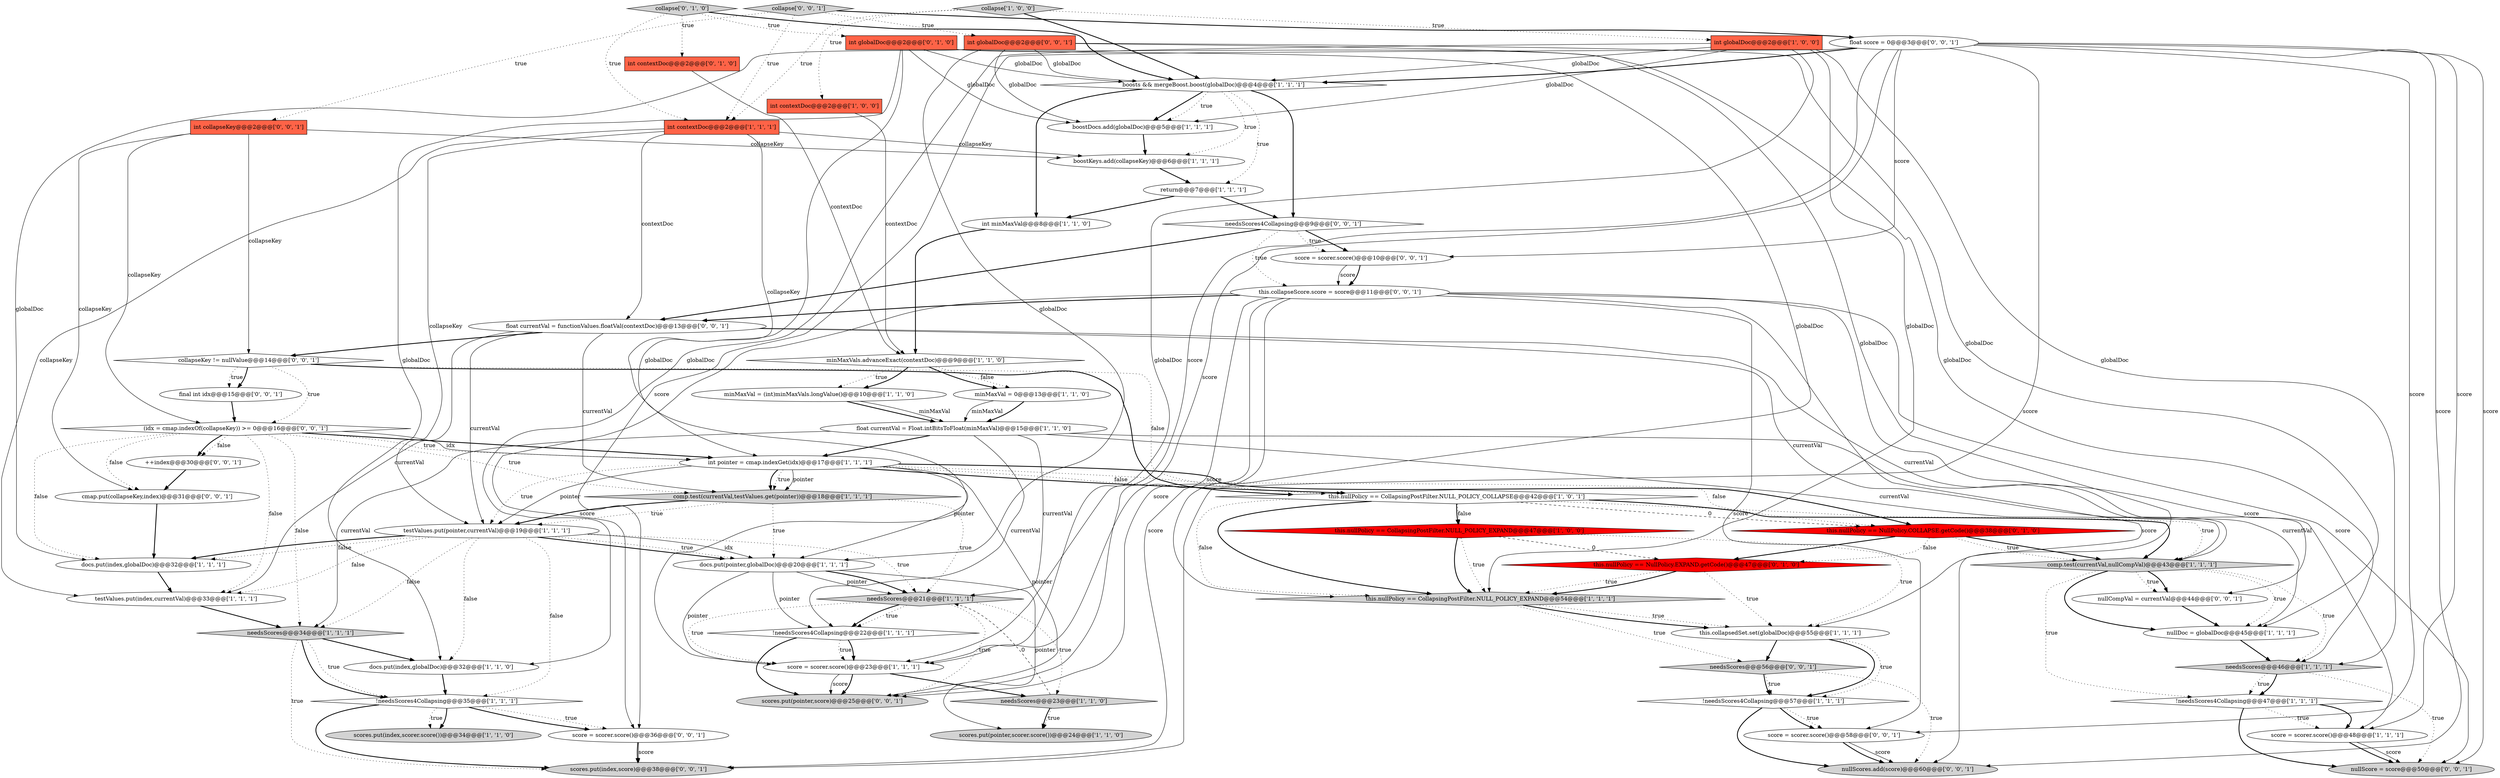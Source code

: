 digraph {
59 [style = filled, label = "this.collapseScore.score = score@@@11@@@['0', '0', '1']", fillcolor = white, shape = ellipse image = "AAA0AAABBB3BBB"];
12 [style = filled, label = "testValues.put(index,currentVal)@@@33@@@['1', '1', '1']", fillcolor = white, shape = ellipse image = "AAA0AAABBB1BBB"];
40 [style = filled, label = "this.nullPolicy == NullPolicy.COLLAPSE.getCode()@@@38@@@['0', '1', '0']", fillcolor = red, shape = diamond image = "AAA1AAABBB2BBB"];
53 [style = filled, label = "nullScore = score@@@50@@@['0', '0', '1']", fillcolor = lightgray, shape = ellipse image = "AAA0AAABBB3BBB"];
50 [style = filled, label = "nullCompVal = currentVal@@@44@@@['0', '0', '1']", fillcolor = white, shape = ellipse image = "AAA0AAABBB3BBB"];
55 [style = filled, label = "needsScores@@@56@@@['0', '0', '1']", fillcolor = lightgray, shape = diamond image = "AAA0AAABBB3BBB"];
20 [style = filled, label = "comp.test(currentVal,nullCompVal)@@@43@@@['1', '1', '1']", fillcolor = lightgray, shape = diamond image = "AAA0AAABBB1BBB"];
24 [style = filled, label = "nullDoc = globalDoc@@@45@@@['1', '1', '1']", fillcolor = white, shape = ellipse image = "AAA0AAABBB1BBB"];
42 [style = filled, label = "int contextDoc@@@2@@@['0', '1', '0']", fillcolor = tomato, shape = box image = "AAA0AAABBB2BBB"];
37 [style = filled, label = "int minMaxVal@@@8@@@['1', '1', '0']", fillcolor = white, shape = ellipse image = "AAA0AAABBB1BBB"];
47 [style = filled, label = "++index@@@30@@@['0', '0', '1']", fillcolor = white, shape = ellipse image = "AAA0AAABBB3BBB"];
36 [style = filled, label = "score = scorer.score()@@@48@@@['1', '1', '1']", fillcolor = white, shape = ellipse image = "AAA0AAABBB1BBB"];
9 [style = filled, label = "testValues.put(pointer,currentVal)@@@19@@@['1', '1', '1']", fillcolor = white, shape = ellipse image = "AAA0AAABBB1BBB"];
52 [style = filled, label = "final int idx@@@15@@@['0', '0', '1']", fillcolor = white, shape = ellipse image = "AAA0AAABBB3BBB"];
22 [style = filled, label = "docs.put(pointer,globalDoc)@@@20@@@['1', '1', '1']", fillcolor = white, shape = ellipse image = "AAA0AAABBB1BBB"];
46 [style = filled, label = "collapse['0', '0', '1']", fillcolor = lightgray, shape = diamond image = "AAA0AAABBB3BBB"];
32 [style = filled, label = "this.collapsedSet.set(globalDoc)@@@55@@@['1', '1', '1']", fillcolor = white, shape = ellipse image = "AAA0AAABBB1BBB"];
56 [style = filled, label = "float score = 0@@@3@@@['0', '0', '1']", fillcolor = white, shape = ellipse image = "AAA0AAABBB3BBB"];
7 [style = filled, label = "boostDocs.add(globalDoc)@@@5@@@['1', '1', '1']", fillcolor = white, shape = ellipse image = "AAA0AAABBB1BBB"];
13 [style = filled, label = "this.nullPolicy == CollapsingPostFilter.NULL_POLICY_EXPAND@@@47@@@['1', '0', '0']", fillcolor = red, shape = diamond image = "AAA1AAABBB1BBB"];
15 [style = filled, label = "needsScores@@@46@@@['1', '1', '1']", fillcolor = lightgray, shape = diamond image = "AAA0AAABBB1BBB"];
21 [style = filled, label = "!needsScores4Collapsing@@@35@@@['1', '1', '1']", fillcolor = white, shape = diamond image = "AAA0AAABBB1BBB"];
34 [style = filled, label = "return@@@7@@@['1', '1', '1']", fillcolor = white, shape = ellipse image = "AAA0AAABBB1BBB"];
35 [style = filled, label = "scores.put(index,scorer.score())@@@34@@@['1', '1', '0']", fillcolor = lightgray, shape = ellipse image = "AAA0AAABBB1BBB"];
43 [style = filled, label = "collapseKey != nullValue@@@14@@@['0', '0', '1']", fillcolor = white, shape = diamond image = "AAA0AAABBB3BBB"];
41 [style = filled, label = "this.nullPolicy == NullPolicy.EXPAND.getCode()@@@47@@@['0', '1', '0']", fillcolor = red, shape = diamond image = "AAA1AAABBB2BBB"];
4 [style = filled, label = "scores.put(pointer,scorer.score())@@@24@@@['1', '1', '0']", fillcolor = lightgray, shape = ellipse image = "AAA0AAABBB1BBB"];
57 [style = filled, label = "(idx = cmap.indexOf(collapseKey)) >= 0@@@16@@@['0', '0', '1']", fillcolor = white, shape = diamond image = "AAA0AAABBB3BBB"];
58 [style = filled, label = "scores.put(index,score)@@@38@@@['0', '0', '1']", fillcolor = lightgray, shape = ellipse image = "AAA0AAABBB3BBB"];
60 [style = filled, label = "score = scorer.score()@@@36@@@['0', '0', '1']", fillcolor = white, shape = ellipse image = "AAA0AAABBB3BBB"];
62 [style = filled, label = "float currentVal = functionValues.floatVal(contextDoc)@@@13@@@['0', '0', '1']", fillcolor = white, shape = ellipse image = "AAA0AAABBB3BBB"];
27 [style = filled, label = "boosts && mergeBoost.boost(globalDoc)@@@4@@@['1', '1', '1']", fillcolor = white, shape = diamond image = "AAA0AAABBB1BBB"];
6 [style = filled, label = "this.nullPolicy == CollapsingPostFilter.NULL_POLICY_COLLAPSE@@@42@@@['1', '0', '1']", fillcolor = white, shape = diamond image = "AAA0AAABBB1BBB"];
16 [style = filled, label = "!needsScores4Collapsing@@@57@@@['1', '1', '1']", fillcolor = white, shape = diamond image = "AAA0AAABBB1BBB"];
17 [style = filled, label = "boostKeys.add(collapseKey)@@@6@@@['1', '1', '1']", fillcolor = white, shape = ellipse image = "AAA0AAABBB1BBB"];
54 [style = filled, label = "nullScores.add(score)@@@60@@@['0', '0', '1']", fillcolor = lightgray, shape = ellipse image = "AAA0AAABBB3BBB"];
5 [style = filled, label = "int contextDoc@@@2@@@['1', '0', '0']", fillcolor = tomato, shape = box image = "AAA0AAABBB1BBB"];
49 [style = filled, label = "int globalDoc@@@2@@@['0', '0', '1']", fillcolor = tomato, shape = box image = "AAA0AAABBB3BBB"];
23 [style = filled, label = "docs.put(index,globalDoc)@@@32@@@['1', '1', '1']", fillcolor = white, shape = ellipse image = "AAA0AAABBB1BBB"];
2 [style = filled, label = "int pointer = cmap.indexGet(idx)@@@17@@@['1', '1', '1']", fillcolor = white, shape = ellipse image = "AAA0AAABBB1BBB"];
3 [style = filled, label = "docs.put(index,globalDoc)@@@32@@@['1', '1', '0']", fillcolor = white, shape = ellipse image = "AAA0AAABBB1BBB"];
14 [style = filled, label = "needsScores@@@21@@@['1', '1', '1']", fillcolor = lightgray, shape = diamond image = "AAA0AAABBB1BBB"];
61 [style = filled, label = "score = scorer.score()@@@58@@@['0', '0', '1']", fillcolor = white, shape = ellipse image = "AAA0AAABBB3BBB"];
19 [style = filled, label = "needsScores@@@34@@@['1', '1', '1']", fillcolor = lightgray, shape = diamond image = "AAA0AAABBB1BBB"];
26 [style = filled, label = "score = scorer.score()@@@23@@@['1', '1', '1']", fillcolor = white, shape = ellipse image = "AAA0AAABBB1BBB"];
28 [style = filled, label = "int contextDoc@@@2@@@['1', '1', '1']", fillcolor = tomato, shape = box image = "AAA0AAABBB1BBB"];
51 [style = filled, label = "score = scorer.score()@@@10@@@['0', '0', '1']", fillcolor = white, shape = ellipse image = "AAA0AAABBB3BBB"];
0 [style = filled, label = "int globalDoc@@@2@@@['1', '0', '0']", fillcolor = tomato, shape = box image = "AAA0AAABBB1BBB"];
18 [style = filled, label = "minMaxVals.advanceExact(contextDoc)@@@9@@@['1', '1', '0']", fillcolor = white, shape = diamond image = "AAA0AAABBB1BBB"];
8 [style = filled, label = "minMaxVal = 0@@@13@@@['1', '1', '0']", fillcolor = white, shape = ellipse image = "AAA0AAABBB1BBB"];
11 [style = filled, label = "needsScores@@@23@@@['1', '1', '0']", fillcolor = lightgray, shape = diamond image = "AAA0AAABBB1BBB"];
38 [style = filled, label = "int globalDoc@@@2@@@['0', '1', '0']", fillcolor = tomato, shape = box image = "AAA0AAABBB2BBB"];
1 [style = filled, label = "comp.test(currentVal,testValues.get(pointer))@@@18@@@['1', '1', '1']", fillcolor = lightgray, shape = diamond image = "AAA0AAABBB1BBB"];
48 [style = filled, label = "int collapseKey@@@2@@@['0', '0', '1']", fillcolor = tomato, shape = box image = "AAA0AAABBB3BBB"];
30 [style = filled, label = "float currentVal = Float.intBitsToFloat(minMaxVal)@@@15@@@['1', '1', '0']", fillcolor = white, shape = ellipse image = "AAA0AAABBB1BBB"];
63 [style = filled, label = "cmap.put(collapseKey,index)@@@31@@@['0', '0', '1']", fillcolor = white, shape = ellipse image = "AAA0AAABBB3BBB"];
29 [style = filled, label = "minMaxVal = (int)minMaxVals.longValue()@@@10@@@['1', '1', '0']", fillcolor = white, shape = ellipse image = "AAA0AAABBB1BBB"];
39 [style = filled, label = "collapse['0', '1', '0']", fillcolor = lightgray, shape = diamond image = "AAA0AAABBB2BBB"];
45 [style = filled, label = "scores.put(pointer,score)@@@25@@@['0', '0', '1']", fillcolor = lightgray, shape = ellipse image = "AAA0AAABBB3BBB"];
25 [style = filled, label = "this.nullPolicy == CollapsingPostFilter.NULL_POLICY_EXPAND@@@54@@@['1', '1', '1']", fillcolor = lightgray, shape = diamond image = "AAA0AAABBB1BBB"];
10 [style = filled, label = "collapse['1', '0', '0']", fillcolor = lightgray, shape = diamond image = "AAA0AAABBB1BBB"];
31 [style = filled, label = "!needsScores4Collapsing@@@47@@@['1', '1', '1']", fillcolor = white, shape = diamond image = "AAA0AAABBB1BBB"];
33 [style = filled, label = "!needsScores4Collapsing@@@22@@@['1', '1', '1']", fillcolor = white, shape = diamond image = "AAA0AAABBB1BBB"];
44 [style = filled, label = "needsScores4Collapsing@@@9@@@['0', '0', '1']", fillcolor = white, shape = diamond image = "AAA0AAABBB3BBB"];
38->26 [style = solid, label="globalDoc"];
8->30 [style = bold, label=""];
6->13 [style = dotted, label="false"];
46->28 [style = dotted, label="true"];
29->30 [style = bold, label=""];
2->6 [style = bold, label=""];
26->45 [style = solid, label="score"];
14->26 [style = dotted, label="true"];
14->45 [style = dotted, label="true"];
15->31 [style = dotted, label="true"];
27->44 [style = bold, label=""];
36->53 [style = bold, label=""];
56->27 [style = bold, label=""];
21->58 [style = bold, label=""];
9->23 [style = dotted, label="false"];
57->12 [style = dotted, label="false"];
28->2 [style = solid, label="collapseKey"];
28->62 [style = solid, label="contextDoc"];
59->62 [style = bold, label=""];
22->26 [style = solid, label="pointer"];
40->20 [style = bold, label=""];
39->42 [style = dotted, label="true"];
30->14 [style = solid, label="currentVal"];
30->19 [style = solid, label="currentVal"];
9->22 [style = solid, label="idx"];
62->50 [style = solid, label="currentVal"];
61->54 [style = solid, label="score"];
33->26 [style = dotted, label="true"];
26->11 [style = bold, label=""];
13->41 [style = dashed, label="0"];
30->24 [style = solid, label="currentVal"];
56->53 [style = solid, label="score"];
59->54 [style = solid, label="score"];
56->54 [style = solid, label="score"];
44->51 [style = bold, label=""];
56->45 [style = solid, label="score"];
28->12 [style = solid, label="collapseKey"];
49->22 [style = solid, label="globalDoc"];
46->49 [style = dotted, label="true"];
20->31 [style = dotted, label="true"];
11->14 [style = dashed, label="0"];
15->53 [style = dotted, label="true"];
46->48 [style = dotted, label="true"];
27->7 [style = bold, label=""];
28->9 [style = solid, label="collapseKey"];
14->11 [style = dotted, label="true"];
33->45 [style = bold, label=""];
23->12 [style = bold, label=""];
21->35 [style = bold, label=""];
38->27 [style = solid, label="globalDoc"];
59->45 [style = solid, label="score"];
56->51 [style = solid, label="score"];
2->1 [style = solid, label="pointer"];
21->60 [style = dotted, label="true"];
0->7 [style = solid, label="globalDoc"];
19->3 [style = bold, label=""];
20->15 [style = dotted, label="true"];
13->25 [style = bold, label=""];
25->32 [style = dotted, label="true"];
56->36 [style = solid, label="score"];
20->24 [style = dotted, label="true"];
13->25 [style = dotted, label="true"];
22->14 [style = solid, label="pointer"];
0->26 [style = solid, label="globalDoc"];
59->58 [style = solid, label="score"];
2->22 [style = solid, label="pointer"];
38->7 [style = solid, label="globalDoc"];
1->22 [style = dotted, label="true"];
62->12 [style = solid, label="currentVal"];
19->21 [style = dotted, label="true"];
47->63 [style = bold, label=""];
40->20 [style = dotted, label="true"];
0->25 [style = solid, label="globalDoc"];
62->9 [style = solid, label="currentVal"];
9->12 [style = dotted, label="false"];
59->60 [style = solid, label="score"];
36->53 [style = solid, label="score"];
30->20 [style = solid, label="currentVal"];
6->20 [style = dotted, label="true"];
57->47 [style = dotted, label="false"];
13->32 [style = dotted, label="true"];
29->30 [style = solid, label="minMaxVal"];
51->59 [style = solid, label="score"];
48->57 [style = solid, label="collapseKey"];
17->34 [style = bold, label=""];
48->63 [style = solid, label="collapseKey"];
62->1 [style = solid, label="currentVal"];
49->7 [style = solid, label="globalDoc"];
62->43 [style = bold, label=""];
57->2 [style = solid, label="idx"];
18->8 [style = dotted, label="false"];
15->31 [style = bold, label=""];
42->18 [style = solid, label="contextDoc"];
31->53 [style = bold, label=""];
10->0 [style = dotted, label="true"];
21->60 [style = bold, label=""];
43->52 [style = dotted, label="true"];
59->53 [style = solid, label="score"];
25->55 [style = dotted, label="true"];
22->14 [style = bold, label=""];
21->35 [style = dotted, label="true"];
57->2 [style = bold, label=""];
16->61 [style = dotted, label="true"];
18->29 [style = dotted, label="true"];
20->50 [style = dotted, label="true"];
9->22 [style = bold, label=""];
9->21 [style = dotted, label="false"];
46->56 [style = bold, label=""];
7->17 [style = bold, label=""];
44->62 [style = bold, label=""];
10->28 [style = dotted, label="true"];
57->2 [style = dotted, label="true"];
55->16 [style = dotted, label="true"];
2->1 [style = bold, label=""];
38->25 [style = solid, label="globalDoc"];
41->25 [style = dotted, label="true"];
11->4 [style = bold, label=""];
38->15 [style = solid, label="globalDoc"];
9->3 [style = dotted, label="false"];
59->61 [style = solid, label="score"];
43->6 [style = dotted, label="false"];
6->25 [style = dotted, label="false"];
57->19 [style = dotted, label="false"];
31->36 [style = bold, label=""];
16->61 [style = bold, label=""];
60->58 [style = solid, label="score"];
11->4 [style = dotted, label="true"];
6->40 [style = dashed, label="0"];
32->16 [style = bold, label=""];
5->18 [style = solid, label="contextDoc"];
2->45 [style = solid, label="pointer"];
44->51 [style = dotted, label="true"];
22->33 [style = solid, label="pointer"];
1->9 [style = bold, label=""];
33->26 [style = bold, label=""];
16->54 [style = bold, label=""];
6->20 [style = bold, label=""];
60->58 [style = bold, label=""];
57->23 [style = dotted, label="false"];
27->37 [style = bold, label=""];
40->41 [style = dotted, label="false"];
49->24 [style = solid, label="globalDoc"];
2->9 [style = dotted, label="true"];
1->9 [style = dotted, label="true"];
6->13 [style = bold, label=""];
48->43 [style = solid, label="collapseKey"];
34->44 [style = bold, label=""];
44->59 [style = dotted, label="true"];
41->32 [style = dotted, label="true"];
56->26 [style = solid, label="score"];
3->21 [style = bold, label=""];
18->8 [style = bold, label=""];
55->16 [style = bold, label=""];
61->54 [style = bold, label=""];
27->17 [style = dotted, label="true"];
57->47 [style = bold, label=""];
9->22 [style = dotted, label="true"];
0->15 [style = solid, label="globalDoc"];
30->33 [style = solid, label="currentVal"];
50->24 [style = bold, label=""];
38->3 [style = solid, label="globalDoc"];
24->15 [style = bold, label=""];
19->21 [style = bold, label=""];
20->50 [style = bold, label=""];
49->27 [style = solid, label="globalDoc"];
28->17 [style = solid, label="collapseKey"];
14->33 [style = dotted, label="true"];
48->17 [style = solid, label="collapseKey"];
27->34 [style = dotted, label="true"];
10->27 [style = bold, label=""];
22->4 [style = solid, label="pointer"];
39->38 [style = dotted, label="true"];
0->3 [style = solid, label="globalDoc"];
57->63 [style = dotted, label="false"];
25->32 [style = bold, label=""];
62->20 [style = solid, label="currentVal"];
49->32 [style = solid, label="globalDoc"];
59->36 [style = solid, label="score"];
2->40 [style = bold, label=""];
1->14 [style = dotted, label="true"];
43->52 [style = bold, label=""];
39->27 [style = bold, label=""];
10->5 [style = dotted, label="true"];
9->14 [style = dotted, label="true"];
14->33 [style = bold, label=""];
43->6 [style = bold, label=""];
51->59 [style = bold, label=""];
55->54 [style = dotted, label="true"];
9->23 [style = bold, label=""];
59->26 [style = solid, label="score"];
18->29 [style = bold, label=""];
9->19 [style = dotted, label="false"];
32->55 [style = bold, label=""];
2->40 [style = dotted, label="false"];
27->7 [style = dotted, label="true"];
19->58 [style = dotted, label="true"];
34->37 [style = bold, label=""];
2->1 [style = dotted, label="true"];
56->58 [style = solid, label="score"];
2->9 [style = solid, label="pointer"];
40->41 [style = bold, label=""];
37->18 [style = bold, label=""];
2->6 [style = dotted, label="false"];
63->23 [style = bold, label=""];
0->27 [style = solid, label="globalDoc"];
39->28 [style = dotted, label="true"];
26->45 [style = bold, label=""];
8->30 [style = solid, label="minMaxVal"];
49->23 [style = solid, label="globalDoc"];
41->25 [style = bold, label=""];
57->1 [style = dotted, label="true"];
30->2 [style = bold, label=""];
12->19 [style = bold, label=""];
20->24 [style = bold, label=""];
32->16 [style = dotted, label="true"];
52->57 [style = bold, label=""];
56->61 [style = solid, label="score"];
31->36 [style = dotted, label="true"];
43->57 [style = dotted, label="true"];
6->25 [style = bold, label=""];
56->60 [style = solid, label="score"];
}
